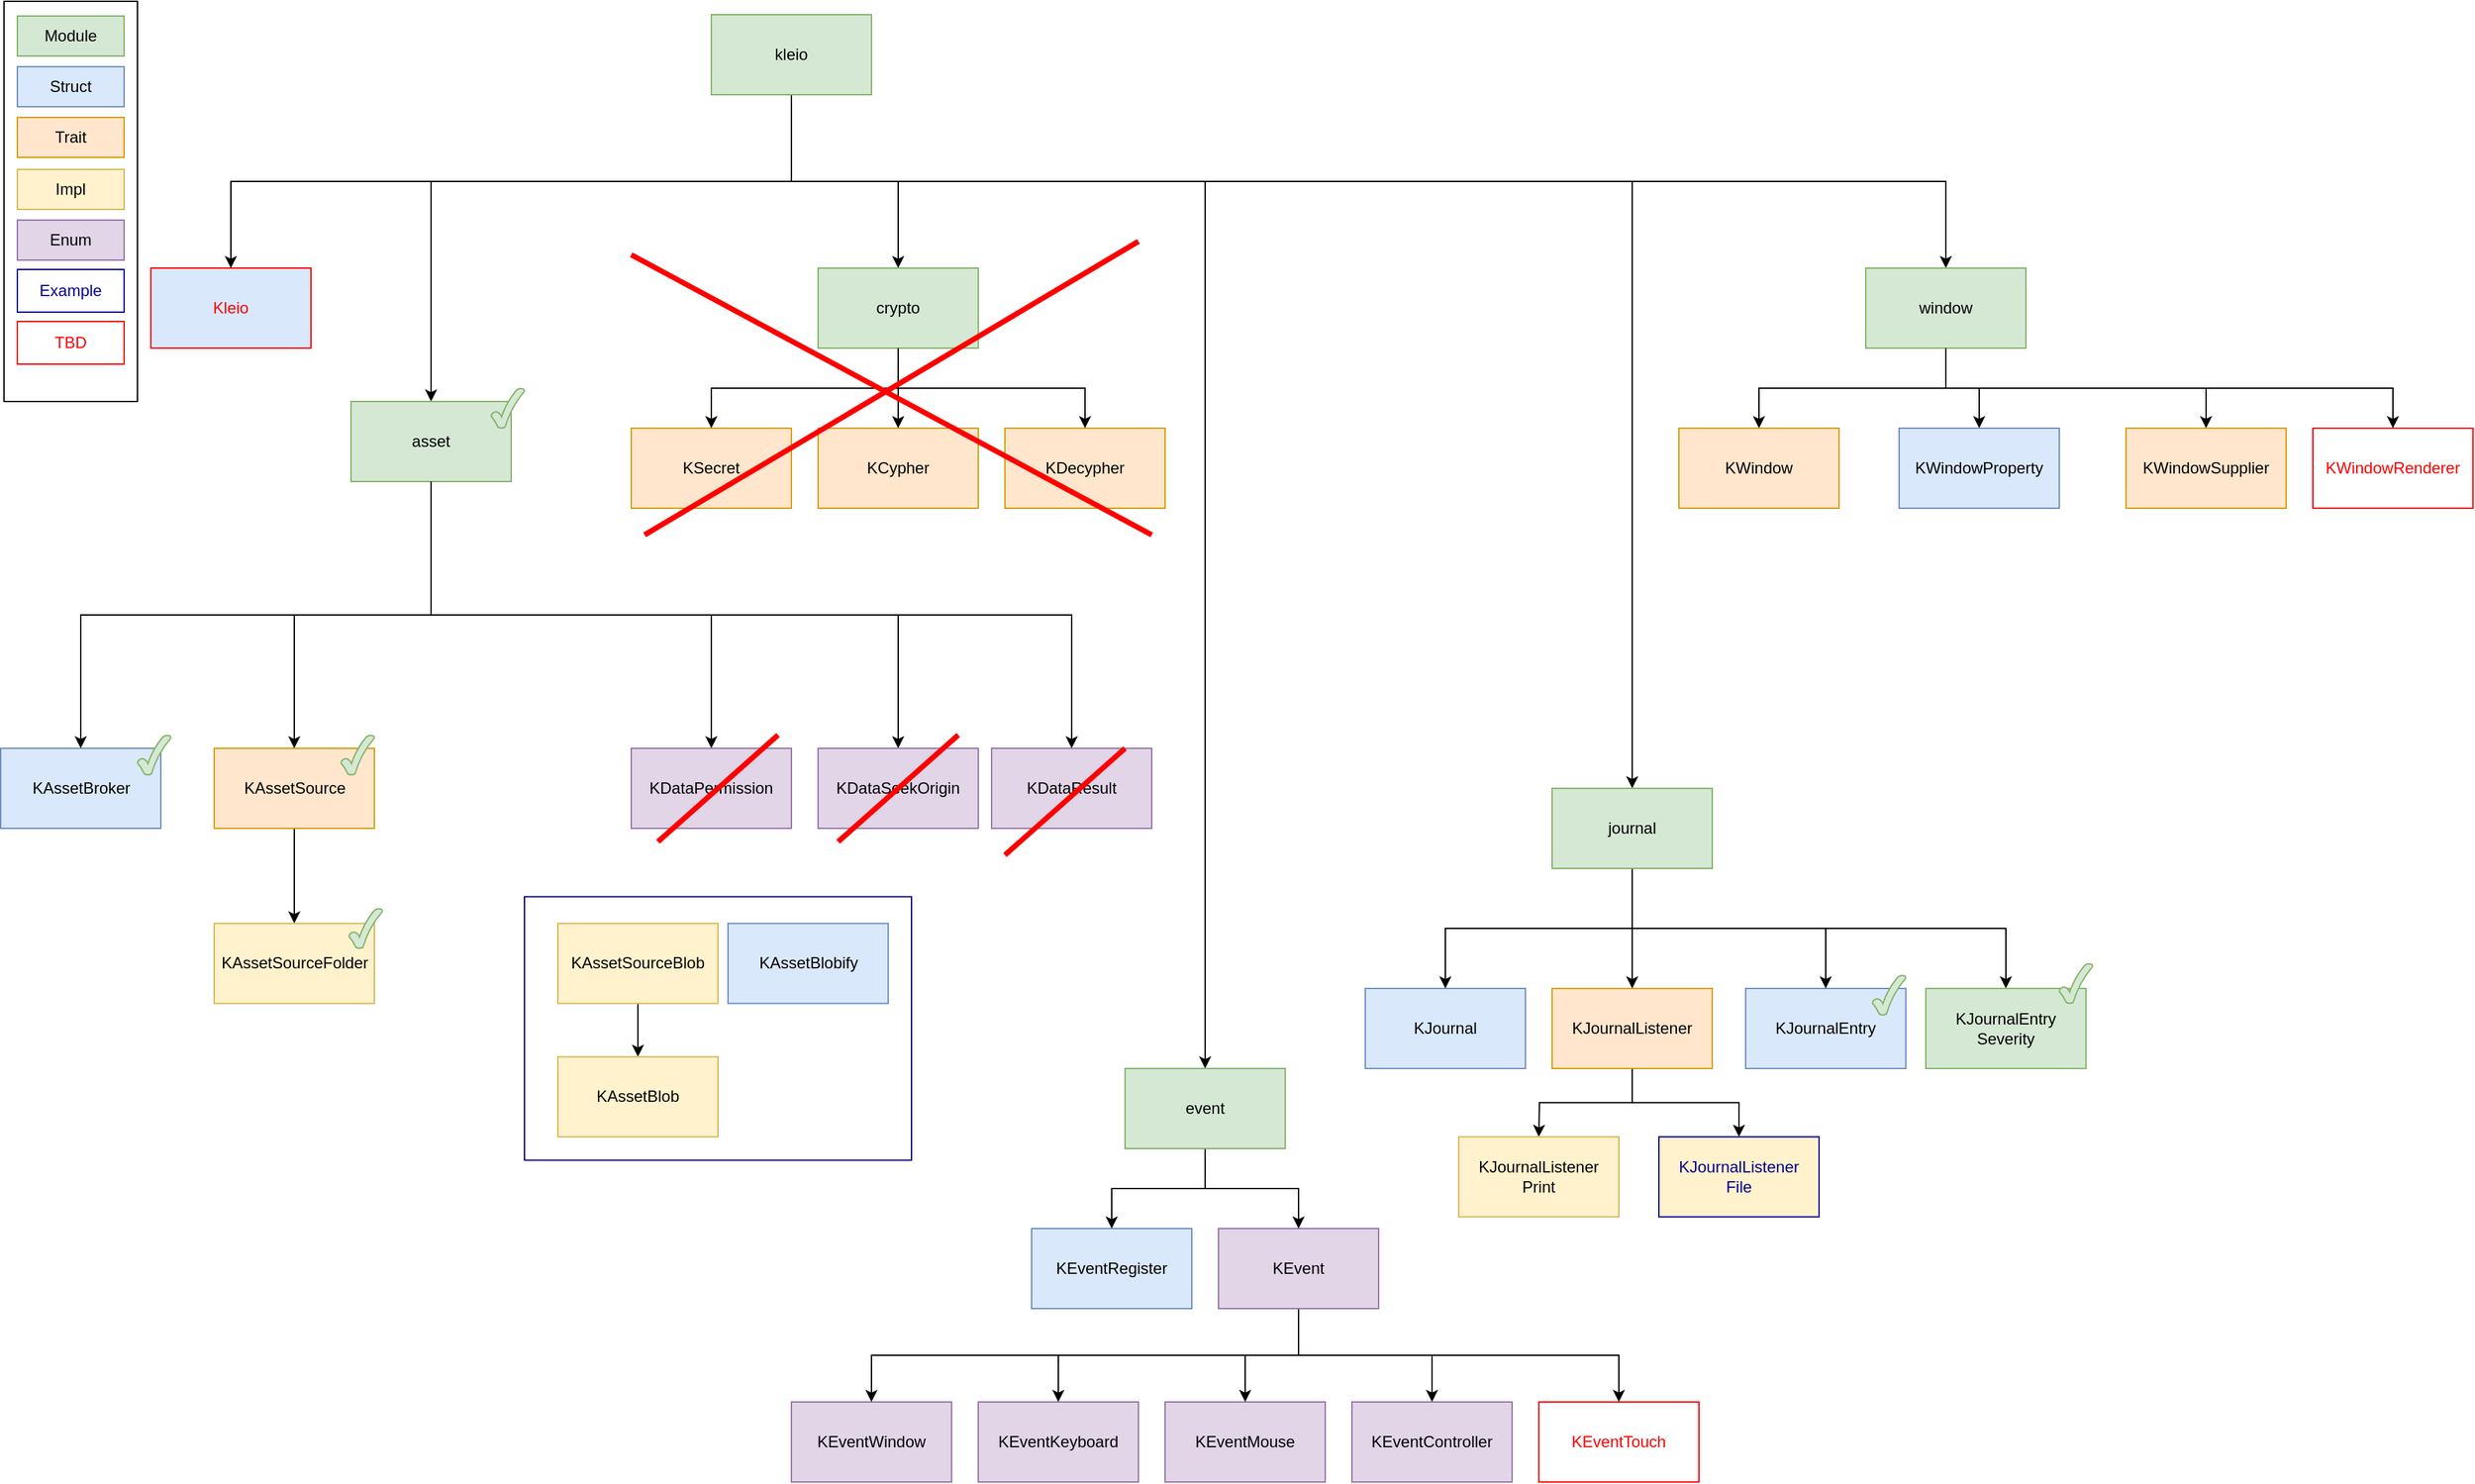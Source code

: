 <mxfile version="14.9.6" type="device"><diagram id="xBSx4scKoSs6mKVgqHj6" name="overview"><mxGraphModel dx="1422" dy="806" grid="1" gridSize="10" guides="1" tooltips="1" connect="1" arrows="1" fold="1" page="1" pageScale="1" pageWidth="850" pageHeight="1100" math="0" shadow="0"><root><mxCell id="0"/><mxCell id="1" parent="0"/><mxCell id="Fscz7eRQA_tBwQJC4tWe-2" value="" style="rounded=0;whiteSpace=wrap;html=1;strokeColor=#000099;" parent="1" vertex="1"><mxGeometry x="410" y="691.25" width="290" height="197.5" as="geometry"/></mxCell><mxCell id="pDC2ysxNThapmqpnUXcL-19" style="edgeStyle=orthogonalEdgeStyle;rounded=0;orthogonalLoop=1;jettySize=auto;html=1;exitX=0.5;exitY=1;exitDx=0;exitDy=0;fontColor=#FF0000;" parent="1" source="DX1GQIuKepiGplpCaKlz-19" target="pDC2ysxNThapmqpnUXcL-12" edge="1"><mxGeometry relative="1" as="geometry"/></mxCell><mxCell id="pDC2ysxNThapmqpnUXcL-20" style="edgeStyle=orthogonalEdgeStyle;rounded=0;orthogonalLoop=1;jettySize=auto;html=1;exitX=0.5;exitY=1;exitDx=0;exitDy=0;fontColor=#FF0000;" parent="1" source="DX1GQIuKepiGplpCaKlz-19" target="pDC2ysxNThapmqpnUXcL-11" edge="1"><mxGeometry relative="1" as="geometry"/></mxCell><mxCell id="pDC2ysxNThapmqpnUXcL-21" style="edgeStyle=orthogonalEdgeStyle;rounded=0;orthogonalLoop=1;jettySize=auto;html=1;exitX=0.5;exitY=1;exitDx=0;exitDy=0;fontColor=#FF0000;" parent="1" source="DX1GQIuKepiGplpCaKlz-19" target="pDC2ysxNThapmqpnUXcL-13" edge="1"><mxGeometry relative="1" as="geometry"/></mxCell><mxCell id="pDC2ysxNThapmqpnUXcL-22" style="edgeStyle=orthogonalEdgeStyle;rounded=0;orthogonalLoop=1;jettySize=auto;html=1;exitX=0.5;exitY=1;exitDx=0;exitDy=0;fontColor=#FF0000;" parent="1" source="DX1GQIuKepiGplpCaKlz-19" target="pDC2ysxNThapmqpnUXcL-15" edge="1"><mxGeometry relative="1" as="geometry"/></mxCell><mxCell id="pDC2ysxNThapmqpnUXcL-23" style="edgeStyle=orthogonalEdgeStyle;rounded=0;orthogonalLoop=1;jettySize=auto;html=1;exitX=0.5;exitY=1;exitDx=0;exitDy=0;fontColor=#FF0000;" parent="1" source="DX1GQIuKepiGplpCaKlz-19" target="pDC2ysxNThapmqpnUXcL-18" edge="1"><mxGeometry relative="1" as="geometry"/></mxCell><mxCell id="DX1GQIuKepiGplpCaKlz-19" value="KEvent" style="rounded=0;whiteSpace=wrap;html=1;fillColor=#e1d5e7;strokeColor=#9673a6;" parent="1" vertex="1"><mxGeometry x="930" y="940" width="120" height="60" as="geometry"/></mxCell><mxCell id="DX1GQIuKepiGplpCaKlz-33" value="Kleio" style="rounded=0;whiteSpace=wrap;html=1;fillColor=#dae8fc;strokeColor=#FF0000;fontColor=#FF0000;" parent="1" vertex="1"><mxGeometry x="130" y="220" width="120" height="60" as="geometry"/></mxCell><mxCell id="WNRObwM0xMzluKP9Ctwa-3" style="edgeStyle=orthogonalEdgeStyle;rounded=0;orthogonalLoop=1;jettySize=auto;html=1;exitX=0.5;exitY=1;exitDx=0;exitDy=0;entryX=0.5;entryY=0;entryDx=0;entryDy=0;" parent="1" source="Ed5GbTKa8nVUzpXKbEza-7" target="DX1GQIuKepiGplpCaKlz-33" edge="1"><mxGeometry relative="1" as="geometry"/></mxCell><mxCell id="WNRObwM0xMzluKP9Ctwa-4" style="edgeStyle=orthogonalEdgeStyle;rounded=0;orthogonalLoop=1;jettySize=auto;html=1;exitX=0.5;exitY=1;exitDx=0;exitDy=0;entryX=0.5;entryY=0;entryDx=0;entryDy=0;" parent="1" source="Ed5GbTKa8nVUzpXKbEza-7" target="DX1GQIuKepiGplpCaKlz-2" edge="1"><mxGeometry relative="1" as="geometry"><Array as="points"><mxPoint x="610" y="155"/><mxPoint x="340" y="155"/></Array></mxGeometry></mxCell><mxCell id="s3PfHGBbn2_G2u1FLZyH-3" style="edgeStyle=orthogonalEdgeStyle;rounded=0;orthogonalLoop=1;jettySize=auto;html=1;exitX=0.5;exitY=1;exitDx=0;exitDy=0;entryX=0.5;entryY=0;entryDx=0;entryDy=0;" parent="1" source="Ed5GbTKa8nVUzpXKbEza-7" target="DX1GQIuKepiGplpCaKlz-5" edge="1"><mxGeometry relative="1" as="geometry"><Array as="points"><mxPoint x="610" y="155"/><mxPoint x="690" y="155"/></Array></mxGeometry></mxCell><mxCell id="s3PfHGBbn2_G2u1FLZyH-5" style="edgeStyle=orthogonalEdgeStyle;rounded=0;orthogonalLoop=1;jettySize=auto;html=1;exitX=0.5;exitY=1;exitDx=0;exitDy=0;" parent="1" source="Ed5GbTKa8nVUzpXKbEza-7" target="Ed5GbTKa8nVUzpXKbEza-8" edge="1"><mxGeometry relative="1" as="geometry"><Array as="points"><mxPoint x="610" y="155"/><mxPoint x="920" y="155"/></Array></mxGeometry></mxCell><mxCell id="s3PfHGBbn2_G2u1FLZyH-16" style="edgeStyle=orthogonalEdgeStyle;rounded=0;orthogonalLoop=1;jettySize=auto;html=1;exitX=0.5;exitY=1;exitDx=0;exitDy=0;entryX=0.5;entryY=0;entryDx=0;entryDy=0;" parent="1" source="Ed5GbTKa8nVUzpXKbEza-7" target="Ed5GbTKa8nVUzpXKbEza-2" edge="1"><mxGeometry relative="1" as="geometry"><Array as="points"><mxPoint x="610" y="155"/><mxPoint x="1240" y="155"/><mxPoint x="1240" y="610"/></Array></mxGeometry></mxCell><mxCell id="s3PfHGBbn2_G2u1FLZyH-28" style="edgeStyle=orthogonalEdgeStyle;rounded=0;orthogonalLoop=1;jettySize=auto;html=1;exitX=0.5;exitY=1;exitDx=0;exitDy=0;entryX=0.5;entryY=0;entryDx=0;entryDy=0;" parent="1" source="Ed5GbTKa8nVUzpXKbEza-7" target="D0O-mCnldaFRZyqWkEx9-6" edge="1"><mxGeometry relative="1" as="geometry"/></mxCell><mxCell id="Ed5GbTKa8nVUzpXKbEza-7" value="kleio" style="rounded=0;whiteSpace=wrap;html=1;fillColor=#d5e8d4;strokeColor=#82b366;" parent="1" vertex="1"><mxGeometry x="550" y="30" width="120" height="60" as="geometry"/></mxCell><mxCell id="s3PfHGBbn2_G2u1FLZyH-4" style="edgeStyle=orthogonalEdgeStyle;rounded=0;orthogonalLoop=1;jettySize=auto;html=1;exitX=0.5;exitY=1;exitDx=0;exitDy=0;entryX=0.5;entryY=0;entryDx=0;entryDy=0;" parent="1" source="Ed5GbTKa8nVUzpXKbEza-8" target="DX1GQIuKepiGplpCaKlz-19" edge="1"><mxGeometry relative="1" as="geometry"/></mxCell><mxCell id="XTrxZuL05YngOzecOEeG-2" style="edgeStyle=orthogonalEdgeStyle;rounded=0;orthogonalLoop=1;jettySize=auto;html=1;exitX=0.5;exitY=1;exitDx=0;exitDy=0;entryX=0.5;entryY=0;entryDx=0;entryDy=0;" parent="1" source="Ed5GbTKa8nVUzpXKbEza-8" target="XTrxZuL05YngOzecOEeG-1" edge="1"><mxGeometry relative="1" as="geometry"/></mxCell><mxCell id="Ed5GbTKa8nVUzpXKbEza-8" value="event" style="rounded=0;whiteSpace=wrap;html=1;fillColor=#d5e8d4;strokeColor=#82b366;" parent="1" vertex="1"><mxGeometry x="860" y="820" width="120" height="60" as="geometry"/></mxCell><mxCell id="s3PfHGBbn2_G2u1FLZyH-2" value="" style="group" parent="1" vertex="1" connectable="0"><mxGeometry x="490" y="220" width="400" height="180" as="geometry"/></mxCell><mxCell id="DX1GQIuKepiGplpCaKlz-5" value="crypto" style="rounded=0;whiteSpace=wrap;html=1;fillColor=#d5e8d4;strokeColor=#82b366;" parent="s3PfHGBbn2_G2u1FLZyH-2" vertex="1"><mxGeometry x="140" width="120" height="60" as="geometry"/></mxCell><mxCell id="DX1GQIuKepiGplpCaKlz-9" value="KSecret" style="rounded=0;whiteSpace=wrap;html=1;fillColor=#ffe6cc;strokeColor=#d79b00;" parent="s3PfHGBbn2_G2u1FLZyH-2" vertex="1"><mxGeometry y="120" width="120" height="60" as="geometry"/></mxCell><mxCell id="WNRObwM0xMzluKP9Ctwa-7" style="edgeStyle=orthogonalEdgeStyle;rounded=0;orthogonalLoop=1;jettySize=auto;html=1;exitX=0.5;exitY=1;exitDx=0;exitDy=0;entryX=0.5;entryY=0;entryDx=0;entryDy=0;" parent="s3PfHGBbn2_G2u1FLZyH-2" source="DX1GQIuKepiGplpCaKlz-5" target="DX1GQIuKepiGplpCaKlz-9" edge="1"><mxGeometry relative="1" as="geometry"/></mxCell><mxCell id="DX1GQIuKepiGplpCaKlz-10" value="KCypher" style="rounded=0;whiteSpace=wrap;html=1;fillColor=#ffe6cc;strokeColor=#d79b00;" parent="s3PfHGBbn2_G2u1FLZyH-2" vertex="1"><mxGeometry x="140" y="120" width="120" height="60" as="geometry"/></mxCell><mxCell id="WNRObwM0xMzluKP9Ctwa-8" style="edgeStyle=orthogonalEdgeStyle;rounded=0;orthogonalLoop=1;jettySize=auto;html=1;exitX=0.5;exitY=1;exitDx=0;exitDy=0;entryX=0.5;entryY=0;entryDx=0;entryDy=0;" parent="s3PfHGBbn2_G2u1FLZyH-2" source="DX1GQIuKepiGplpCaKlz-5" target="DX1GQIuKepiGplpCaKlz-10" edge="1"><mxGeometry relative="1" as="geometry"/></mxCell><mxCell id="DX1GQIuKepiGplpCaKlz-11" value="KDecypher" style="rounded=0;whiteSpace=wrap;html=1;fillColor=#ffe6cc;strokeColor=#d79b00;" parent="s3PfHGBbn2_G2u1FLZyH-2" vertex="1"><mxGeometry x="280" y="120" width="120" height="60" as="geometry"/></mxCell><mxCell id="s3PfHGBbn2_G2u1FLZyH-1" style="edgeStyle=orthogonalEdgeStyle;rounded=0;orthogonalLoop=1;jettySize=auto;html=1;exitX=0.5;exitY=1;exitDx=0;exitDy=0;" parent="s3PfHGBbn2_G2u1FLZyH-2" source="DX1GQIuKepiGplpCaKlz-5" target="DX1GQIuKepiGplpCaKlz-11" edge="1"><mxGeometry relative="1" as="geometry"/></mxCell><mxCell id="D0O-mCnldaFRZyqWkEx9-2" value="KWindow" style="rounded=0;whiteSpace=wrap;html=1;fillColor=#ffe6cc;strokeColor=#d79b00;" parent="1" vertex="1"><mxGeometry x="1275" y="340" width="120" height="60" as="geometry"/></mxCell><mxCell id="s3PfHGBbn2_G2u1FLZyH-24" style="edgeStyle=orthogonalEdgeStyle;rounded=0;orthogonalLoop=1;jettySize=auto;html=1;exitX=0.5;exitY=1;exitDx=0;exitDy=0;entryX=0.5;entryY=0;entryDx=0;entryDy=0;" parent="1" source="D0O-mCnldaFRZyqWkEx9-6" target="D0O-mCnldaFRZyqWkEx9-2" edge="1"><mxGeometry x="1275" y="220" as="geometry"/></mxCell><mxCell id="hr0MIruI95bzh6svcN-5-1" style="edgeStyle=orthogonalEdgeStyle;rounded=0;orthogonalLoop=1;jettySize=auto;html=1;exitX=0.5;exitY=1;exitDx=0;exitDy=0;" parent="1" source="D0O-mCnldaFRZyqWkEx9-6" target="rzbiWiqykDhah25cFe4H-2" edge="1"><mxGeometry relative="1" as="geometry"/></mxCell><mxCell id="D0O-mCnldaFRZyqWkEx9-6" value="window" style="rounded=0;whiteSpace=wrap;html=1;fillColor=#d5e8d4;strokeColor=#82b366;" parent="1" vertex="1"><mxGeometry x="1415" y="220" width="120" height="60" as="geometry"/></mxCell><mxCell id="D0O-mCnldaFRZyqWkEx9-4" value="KWindowSupplier" style="rounded=0;whiteSpace=wrap;html=1;fillColor=#ffe6cc;strokeColor=#d79b00;" parent="1" vertex="1"><mxGeometry x="1610" y="340" width="120" height="60" as="geometry"/></mxCell><mxCell id="D0O-mCnldaFRZyqWkEx9-5" value="KWindowRenderer" style="rounded=0;whiteSpace=wrap;html=1;fontColor=#FF0000;labelBorderColor=none;strokeColor=#FF0000;" parent="1" vertex="1"><mxGeometry x="1750" y="340" width="120" height="60" as="geometry"/></mxCell><mxCell id="s3PfHGBbn2_G2u1FLZyH-25" style="edgeStyle=orthogonalEdgeStyle;rounded=0;orthogonalLoop=1;jettySize=auto;html=1;exitX=0.5;exitY=1;exitDx=0;exitDy=0;entryX=0.5;entryY=0;entryDx=0;entryDy=0;" parent="1" source="D0O-mCnldaFRZyqWkEx9-6" target="D0O-mCnldaFRZyqWkEx9-4" edge="1"><mxGeometry x="1275" y="220" as="geometry"/></mxCell><mxCell id="s3PfHGBbn2_G2u1FLZyH-26" style="edgeStyle=orthogonalEdgeStyle;rounded=0;orthogonalLoop=1;jettySize=auto;html=1;exitX=0.5;exitY=1;exitDx=0;exitDy=0;entryX=0.5;entryY=0;entryDx=0;entryDy=0;" parent="1" source="D0O-mCnldaFRZyqWkEx9-6" target="D0O-mCnldaFRZyqWkEx9-5" edge="1"><mxGeometry x="1275" y="220" as="geometry"/></mxCell><mxCell id="rzbiWiqykDhah25cFe4H-2" value="KWindowProperty" style="rounded=0;whiteSpace=wrap;html=1;fillColor=#dae8fc;strokeColor=#6c8ebf;" parent="1" vertex="1"><mxGeometry x="1440" y="340" width="120" height="60" as="geometry"/></mxCell><mxCell id="smmvvu4iYXQ6oJeZeVjG-2" style="edgeStyle=orthogonalEdgeStyle;rounded=0;orthogonalLoop=1;jettySize=auto;html=1;exitX=0.5;exitY=1;exitDx=0;exitDy=0;" parent="1" source="DX1GQIuKepiGplpCaKlz-2" target="smmvvu4iYXQ6oJeZeVjG-1" edge="1"><mxGeometry relative="1" as="geometry"/></mxCell><mxCell id="VdOqeFNLm7npsCXE8uuF-2" style="edgeStyle=orthogonalEdgeStyle;rounded=0;orthogonalLoop=1;jettySize=auto;html=1;exitX=0.5;exitY=1;exitDx=0;exitDy=0;entryX=0.5;entryY=0;entryDx=0;entryDy=0;" parent="1" source="DX1GQIuKepiGplpCaKlz-2" target="VdOqeFNLm7npsCXE8uuF-1" edge="1"><mxGeometry relative="1" as="geometry"/></mxCell><mxCell id="TMelzIhGxyKYd7AoNCut-2" style="edgeStyle=orthogonalEdgeStyle;rounded=0;orthogonalLoop=1;jettySize=auto;html=1;exitX=0.5;exitY=1;exitDx=0;exitDy=0;entryX=0.5;entryY=0;entryDx=0;entryDy=0;" parent="1" source="DX1GQIuKepiGplpCaKlz-2" target="TMelzIhGxyKYd7AoNCut-1" edge="1"><mxGeometry relative="1" as="geometry"/></mxCell><mxCell id="S9kGLljq1vDa5mXGxYuG-10" style="edgeStyle=orthogonalEdgeStyle;rounded=0;orthogonalLoop=1;jettySize=auto;html=1;exitX=0.5;exitY=1;exitDx=0;exitDy=0;" parent="1" source="DX1GQIuKepiGplpCaKlz-2" target="S9kGLljq1vDa5mXGxYuG-9" edge="1"><mxGeometry relative="1" as="geometry"/></mxCell><mxCell id="DX1GQIuKepiGplpCaKlz-2" value="asset" style="rounded=0;whiteSpace=wrap;html=1;fillColor=#d5e8d4;strokeColor=#82b366;" parent="1" vertex="1"><mxGeometry x="280" y="320" width="120" height="60" as="geometry"/></mxCell><mxCell id="pDC2ysxNThapmqpnUXcL-5" style="edgeStyle=orthogonalEdgeStyle;rounded=0;orthogonalLoop=1;jettySize=auto;html=1;exitX=0.5;exitY=1;exitDx=0;exitDy=0;entryX=0.5;entryY=0;entryDx=0;entryDy=0;" parent="1" source="DX1GQIuKepiGplpCaKlz-7" target="pDC2ysxNThapmqpnUXcL-1" edge="1"><mxGeometry relative="1" as="geometry"/></mxCell><mxCell id="DX1GQIuKepiGplpCaKlz-7" value="KAssetSource" style="rounded=0;whiteSpace=wrap;html=1;fillColor=#ffe6cc;strokeColor=#d79b00;" parent="1" vertex="1"><mxGeometry x="177.5" y="580" width="120" height="60" as="geometry"/></mxCell><mxCell id="WNRObwM0xMzluKP9Ctwa-5" style="edgeStyle=orthogonalEdgeStyle;rounded=0;orthogonalLoop=1;jettySize=auto;html=1;exitX=0.5;exitY=1;exitDx=0;exitDy=0;" parent="1" source="DX1GQIuKepiGplpCaKlz-2" target="DX1GQIuKepiGplpCaKlz-7" edge="1"><mxGeometry x="200" y="320" as="geometry"/></mxCell><mxCell id="smmvvu4iYXQ6oJeZeVjG-1" value="KDataPermission" style="rounded=0;whiteSpace=wrap;html=1;fillColor=#e1d5e7;strokeColor=#9673a6;sketch=0;shadow=0;glass=0;" parent="1" vertex="1"><mxGeometry x="490" y="580" width="120" height="60" as="geometry"/></mxCell><mxCell id="VdOqeFNLm7npsCXE8uuF-1" value="KDataSeekOrigin" style="rounded=0;whiteSpace=wrap;html=1;fillColor=#e1d5e7;strokeColor=#9673a6;" parent="1" vertex="1"><mxGeometry x="630" y="580" width="120" height="60" as="geometry"/></mxCell><mxCell id="XTrxZuL05YngOzecOEeG-1" value="KEventRegister" style="rounded=0;whiteSpace=wrap;html=1;fillColor=#dae8fc;strokeColor=#6c8ebf;" parent="1" vertex="1"><mxGeometry x="790" y="940" width="120" height="60" as="geometry"/></mxCell><mxCell id="VPEddbtGUKJ0R62ivRhD-4" value="KJournal" style="rounded=0;whiteSpace=wrap;html=1;fillColor=#dae8fc;strokeColor=#6c8ebf;" parent="1" vertex="1"><mxGeometry x="1040" y="760" width="120" height="60" as="geometry"/></mxCell><mxCell id="pDC2ysxNThapmqpnUXcL-8" style="edgeStyle=orthogonalEdgeStyle;rounded=0;orthogonalLoop=1;jettySize=auto;html=1;exitX=0.5;exitY=1;exitDx=0;exitDy=0;entryX=0.5;entryY=0;entryDx=0;entryDy=0;" parent="1" source="VPEddbtGUKJ0R62ivRhD-5" edge="1"><mxGeometry relative="1" as="geometry"><mxPoint x="1170" y="871.25" as="targetPoint"/></mxGeometry></mxCell><mxCell id="pDC2ysxNThapmqpnUXcL-10" style="edgeStyle=orthogonalEdgeStyle;rounded=0;orthogonalLoop=1;jettySize=auto;html=1;exitX=0.5;exitY=1;exitDx=0;exitDy=0;entryX=0.5;entryY=0;entryDx=0;entryDy=0;" parent="1" source="VPEddbtGUKJ0R62ivRhD-5" target="pDC2ysxNThapmqpnUXcL-9" edge="1"><mxGeometry relative="1" as="geometry"/></mxCell><mxCell id="VPEddbtGUKJ0R62ivRhD-5" value="KJournalListener" style="rounded=0;whiteSpace=wrap;html=1;fillColor=#ffe6cc;strokeColor=#d79b00;" parent="1" vertex="1"><mxGeometry x="1180" y="760" width="120" height="60" as="geometry"/></mxCell><mxCell id="VPEddbtGUKJ0R62ivRhD-6" value="KJournalEntry" style="rounded=0;whiteSpace=wrap;html=1;fillColor=#dae8fc;strokeColor=#6c8ebf;" parent="1" vertex="1"><mxGeometry x="1325" y="760" width="120" height="60" as="geometry"/></mxCell><mxCell id="s3PfHGBbn2_G2u1FLZyH-17" style="edgeStyle=orthogonalEdgeStyle;rounded=0;orthogonalLoop=1;jettySize=auto;html=1;exitX=0.5;exitY=1;exitDx=0;exitDy=0;" parent="1" source="Ed5GbTKa8nVUzpXKbEza-2" target="VPEddbtGUKJ0R62ivRhD-4" edge="1"><mxGeometry x="970" y="610" as="geometry"/></mxCell><mxCell id="s3PfHGBbn2_G2u1FLZyH-18" style="edgeStyle=orthogonalEdgeStyle;rounded=0;orthogonalLoop=1;jettySize=auto;html=1;exitX=0.5;exitY=1;exitDx=0;exitDy=0;entryX=0.5;entryY=0;entryDx=0;entryDy=0;" parent="1" source="Ed5GbTKa8nVUzpXKbEza-2" target="VPEddbtGUKJ0R62ivRhD-5" edge="1"><mxGeometry x="970" y="610" as="geometry"/></mxCell><mxCell id="s3PfHGBbn2_G2u1FLZyH-19" style="edgeStyle=orthogonalEdgeStyle;rounded=0;orthogonalLoop=1;jettySize=auto;html=1;exitX=0.5;exitY=1;exitDx=0;exitDy=0;entryX=0.5;entryY=0;entryDx=0;entryDy=0;" parent="1" source="Ed5GbTKa8nVUzpXKbEza-2" target="VPEddbtGUKJ0R62ivRhD-6" edge="1"><mxGeometry x="970" y="610" as="geometry"/></mxCell><mxCell id="SoJA1unp1tQcO0eHpeeo-13" style="edgeStyle=orthogonalEdgeStyle;rounded=0;orthogonalLoop=1;jettySize=auto;html=1;exitX=0.5;exitY=1;exitDx=0;exitDy=0;entryX=0.5;entryY=0;entryDx=0;entryDy=0;fontColor=#000099;" parent="1" source="Ed5GbTKa8nVUzpXKbEza-2" target="SoJA1unp1tQcO0eHpeeo-12" edge="1"><mxGeometry relative="1" as="geometry"/></mxCell><mxCell id="Ed5GbTKa8nVUzpXKbEza-2" value="journal" style="rounded=0;whiteSpace=wrap;html=1;fillColor=#d5e8d4;strokeColor=#82b366;" parent="1" vertex="1"><mxGeometry x="1180" y="610" width="120" height="60" as="geometry"/></mxCell><mxCell id="TMelzIhGxyKYd7AoNCut-1" value="KAssetBroker" style="rounded=0;whiteSpace=wrap;html=1;fillColor=#dae8fc;strokeColor=#6c8ebf;" parent="1" vertex="1"><mxGeometry x="17.5" y="580" width="120" height="60" as="geometry"/></mxCell><mxCell id="pDC2ysxNThapmqpnUXcL-1" value="KAssetSourceFolder" style="rounded=0;whiteSpace=wrap;html=1;fillColor=#fff2cc;strokeColor=#d6b656;" parent="1" vertex="1"><mxGeometry x="177.5" y="711.25" width="120" height="60" as="geometry"/></mxCell><mxCell id="pDC2ysxNThapmqpnUXcL-7" value="KJournalListener&lt;br&gt;Print" style="rounded=0;whiteSpace=wrap;html=1;fillColor=#fff2cc;strokeColor=#d6b656;" parent="1" vertex="1"><mxGeometry x="1110" y="871.25" width="120" height="60" as="geometry"/></mxCell><mxCell id="pDC2ysxNThapmqpnUXcL-9" value="KJournalListener&lt;br&gt;File" style="rounded=0;whiteSpace=wrap;html=1;fillColor=#fff2cc;strokeColor=#000099;fontColor=#000099;" parent="1" vertex="1"><mxGeometry x="1260" y="871.25" width="120" height="60" as="geometry"/></mxCell><mxCell id="pDC2ysxNThapmqpnUXcL-11" value="KEventKeyboard" style="rounded=0;whiteSpace=wrap;html=1;fillColor=#e1d5e7;strokeColor=#9673a6;" parent="1" vertex="1"><mxGeometry x="750" y="1070" width="120" height="60" as="geometry"/></mxCell><mxCell id="pDC2ysxNThapmqpnUXcL-12" value="KEventWindow" style="rounded=0;whiteSpace=wrap;html=1;fillColor=#e1d5e7;strokeColor=#9673a6;" parent="1" vertex="1"><mxGeometry x="610" y="1070" width="120" height="60" as="geometry"/></mxCell><mxCell id="pDC2ysxNThapmqpnUXcL-13" value="KEventMouse" style="rounded=0;whiteSpace=wrap;html=1;fillColor=#e1d5e7;strokeColor=#9673a6;" parent="1" vertex="1"><mxGeometry x="890" y="1070" width="120" height="60" as="geometry"/></mxCell><mxCell id="pDC2ysxNThapmqpnUXcL-15" value="KEventController" style="rounded=0;whiteSpace=wrap;html=1;fillColor=#e1d5e7;strokeColor=#9673a6;" parent="1" vertex="1"><mxGeometry x="1030" y="1070" width="120" height="60" as="geometry"/></mxCell><mxCell id="pDC2ysxNThapmqpnUXcL-18" value="KEventTouch" style="rounded=0;whiteSpace=wrap;html=1;fontColor=#FF0000;labelBorderColor=none;strokeColor=#FF0000;" parent="1" vertex="1"><mxGeometry x="1170" y="1070" width="120" height="60" as="geometry"/></mxCell><mxCell id="Dy3JKCe9Xe4CW3TSSZYw-1" value="" style="endArrow=none;html=1;fontColor=#FF0000;strokeWidth=4;strokeColor=#FF0000;" parent="1" edge="1"><mxGeometry width="50" height="50" relative="1" as="geometry"><mxPoint x="510" y="650" as="sourcePoint"/><mxPoint x="600" y="570" as="targetPoint"/></mxGeometry></mxCell><mxCell id="NG01DDjAzABZjd2DSEjy-5" style="edgeStyle=orthogonalEdgeStyle;rounded=0;orthogonalLoop=1;jettySize=auto;html=1;exitX=0.5;exitY=1;exitDx=0;exitDy=0;entryX=0.5;entryY=0;entryDx=0;entryDy=0;" parent="1" source="S9kGLljq1vDa5mXGxYuG-1" edge="1"><mxGeometry relative="1" as="geometry"><mxPoint x="495" y="811.25" as="targetPoint"/></mxGeometry></mxCell><mxCell id="S9kGLljq1vDa5mXGxYuG-1" value="KAssetSourceBlob" style="rounded=0;whiteSpace=wrap;html=1;fillColor=#fff2cc;strokeColor=#d6b656;" parent="1" vertex="1"><mxGeometry x="435" y="711.25" width="120" height="60" as="geometry"/></mxCell><mxCell id="S9kGLljq1vDa5mXGxYuG-4" value="KAssetBlob" style="rounded=0;whiteSpace=wrap;html=1;fillColor=#fff2cc;strokeColor=#d6b656;" parent="1" vertex="1"><mxGeometry x="435" y="811.25" width="120" height="60" as="geometry"/></mxCell><mxCell id="S9kGLljq1vDa5mXGxYuG-7" value="" style="endArrow=none;html=1;fontColor=#FF0000;strokeWidth=4;strokeColor=#FF0000;" parent="1" edge="1"><mxGeometry width="50" height="50" relative="1" as="geometry"><mxPoint x="500" y="420" as="sourcePoint"/><mxPoint x="870" y="200" as="targetPoint"/></mxGeometry></mxCell><mxCell id="S9kGLljq1vDa5mXGxYuG-8" value="" style="endArrow=none;html=1;fontColor=#FF0000;strokeWidth=4;strokeColor=#FF0000;" parent="1" edge="1"><mxGeometry width="50" height="50" relative="1" as="geometry"><mxPoint x="490" y="210" as="sourcePoint"/><mxPoint x="880" y="420" as="targetPoint"/></mxGeometry></mxCell><mxCell id="S9kGLljq1vDa5mXGxYuG-9" value="KDataResult" style="rounded=0;whiteSpace=wrap;html=1;fillColor=#e1d5e7;strokeColor=#9673a6;" parent="1" vertex="1"><mxGeometry x="760" y="580" width="120" height="60" as="geometry"/></mxCell><mxCell id="S9kGLljq1vDa5mXGxYuG-18" value="" style="endArrow=none;html=1;fontColor=#FF0000;strokeWidth=4;strokeColor=#FF0000;" parent="1" edge="1"><mxGeometry width="50" height="50" relative="1" as="geometry"><mxPoint x="770" y="660" as="sourcePoint"/><mxPoint x="860" y="580" as="targetPoint"/></mxGeometry></mxCell><mxCell id="nXXYiIeFDStrIq-WA2pl-5" value="" style="endArrow=none;html=1;fontColor=#FF0000;strokeWidth=4;strokeColor=#FF0000;" parent="1" edge="1"><mxGeometry width="50" height="50" relative="1" as="geometry"><mxPoint x="645" y="650" as="sourcePoint"/><mxPoint x="735" y="570" as="targetPoint"/></mxGeometry></mxCell><mxCell id="bv9Tr9Rmw-1dIGUzMsS7-1" value="KAssetBlobify" style="rounded=0;whiteSpace=wrap;html=1;fillColor=#dae8fc;strokeColor=#6c8ebf;" parent="1" vertex="1"><mxGeometry x="562.5" y="711.25" width="120" height="60" as="geometry"/></mxCell><mxCell id="sKtM-ZPkgwAUMwNmrBPB-1" value="" style="verticalLabelPosition=bottom;verticalAlign=top;html=1;shape=mxgraph.basic.tick;fillColor=#d5e8d4;strokeColor=#82b366;" parent="1" vertex="1"><mxGeometry x="278.5" y="700" width="25" height="30" as="geometry"/></mxCell><mxCell id="sKtM-ZPkgwAUMwNmrBPB-3" value="" style="verticalLabelPosition=bottom;verticalAlign=top;html=1;shape=mxgraph.basic.tick;fillColor=#d5e8d4;strokeColor=#82b366;" parent="1" vertex="1"><mxGeometry x="272.5" y="570" width="25" height="30" as="geometry"/></mxCell><mxCell id="w_e20-38vO8NTZTzq13G-1" value="" style="verticalLabelPosition=bottom;verticalAlign=top;html=1;shape=mxgraph.basic.tick;fillColor=#d5e8d4;strokeColor=#82b366;" parent="1" vertex="1"><mxGeometry x="120" y="570" width="25" height="30" as="geometry"/></mxCell><mxCell id="w_e20-38vO8NTZTzq13G-2" value="" style="verticalLabelPosition=bottom;verticalAlign=top;html=1;shape=mxgraph.basic.tick;fillColor=#d5e8d4;strokeColor=#82b366;" parent="1" vertex="1"><mxGeometry x="385" y="310" width="25" height="30" as="geometry"/></mxCell><mxCell id="SoJA1unp1tQcO0eHpeeo-10" value="" style="group" parent="1" vertex="1" connectable="0"><mxGeometry x="20" y="20" width="100" height="300" as="geometry"/></mxCell><mxCell id="fYziJcuopIeMj3Yn1twp-14" value="" style="rounded=0;whiteSpace=wrap;html=1;" parent="SoJA1unp1tQcO0eHpeeo-10" vertex="1"><mxGeometry width="100" height="300" as="geometry"/></mxCell><mxCell id="fYziJcuopIeMj3Yn1twp-15" value="Module" style="rounded=0;whiteSpace=wrap;html=1;fillColor=#d5e8d4;strokeColor=#82b366;" parent="SoJA1unp1tQcO0eHpeeo-10" vertex="1"><mxGeometry x="10" y="11" width="80" height="30" as="geometry"/></mxCell><mxCell id="fYziJcuopIeMj3Yn1twp-16" value="Struct" style="rounded=0;whiteSpace=wrap;html=1;fillColor=#dae8fc;strokeColor=#6c8ebf;" parent="SoJA1unp1tQcO0eHpeeo-10" vertex="1"><mxGeometry x="10" y="49" width="80" height="30" as="geometry"/></mxCell><mxCell id="fYziJcuopIeMj3Yn1twp-17" value="Trait" style="rounded=0;whiteSpace=wrap;html=1;fillColor=#ffe6cc;strokeColor=#d79b00;" parent="SoJA1unp1tQcO0eHpeeo-10" vertex="1"><mxGeometry x="10" y="87" width="80" height="30" as="geometry"/></mxCell><mxCell id="fYziJcuopIeMj3Yn1twp-18" value="Impl" style="rounded=0;whiteSpace=wrap;html=1;fillColor=#fff2cc;strokeColor=#d6b656;" parent="SoJA1unp1tQcO0eHpeeo-10" vertex="1"><mxGeometry x="10" y="126" width="80" height="30" as="geometry"/></mxCell><mxCell id="fYziJcuopIeMj3Yn1twp-19" value="Example" style="rounded=0;whiteSpace=wrap;html=1;fillColor=none;strokeColor=#000099;fontColor=#000099;" parent="SoJA1unp1tQcO0eHpeeo-10" vertex="1"><mxGeometry x="10" y="201" width="80" height="32" as="geometry"/></mxCell><mxCell id="pDC2ysxNThapmqpnUXcL-3" value="Enum" style="rounded=0;whiteSpace=wrap;html=1;fillColor=#e1d5e7;strokeColor=#9673a6;" parent="SoJA1unp1tQcO0eHpeeo-10" vertex="1"><mxGeometry x="10" y="164" width="80" height="30" as="geometry"/></mxCell><mxCell id="SoJA1unp1tQcO0eHpeeo-9" value="TBD" style="rounded=0;whiteSpace=wrap;html=1;fillColor=none;strokeColor=#FF0000;fontColor=#FF0000;" parent="SoJA1unp1tQcO0eHpeeo-10" vertex="1"><mxGeometry x="10" y="240" width="80" height="32" as="geometry"/></mxCell><mxCell id="SoJA1unp1tQcO0eHpeeo-12" value="KJournalEntry&lt;br&gt;Severity" style="rounded=0;whiteSpace=wrap;html=1;fillColor=#d5e8d4;strokeColor=#82b366;" parent="1" vertex="1"><mxGeometry x="1460" y="760" width="120" height="60" as="geometry"/></mxCell><mxCell id="-Y0YmSVGqe5AU2r1L4Lp-1" value="" style="verticalLabelPosition=bottom;verticalAlign=top;html=1;shape=mxgraph.basic.tick;fillColor=#d5e8d4;strokeColor=#82b366;" vertex="1" parent="1"><mxGeometry x="1560" y="741.25" width="25" height="30" as="geometry"/></mxCell><mxCell id="-Y0YmSVGqe5AU2r1L4Lp-2" value="" style="verticalLabelPosition=bottom;verticalAlign=top;html=1;shape=mxgraph.basic.tick;fillColor=#d5e8d4;strokeColor=#82b366;" vertex="1" parent="1"><mxGeometry x="1420" y="750" width="25" height="30" as="geometry"/></mxCell></root></mxGraphModel></diagram></mxfile>